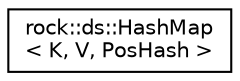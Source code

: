 digraph "类继承关系图"
{
 // LATEX_PDF_SIZE
  edge [fontname="Helvetica",fontsize="10",labelfontname="Helvetica",labelfontsize="10"];
  node [fontname="Helvetica",fontsize="10",shape=record];
  rankdir="LR";
  Node0 [label="rock::ds::HashMap\l\< K, V, PosHash \>",height=0.2,width=0.4,color="black", fillcolor="white", style="filled",URL="$classrock_1_1ds_1_1HashMap.html",tooltip=" "];
}
